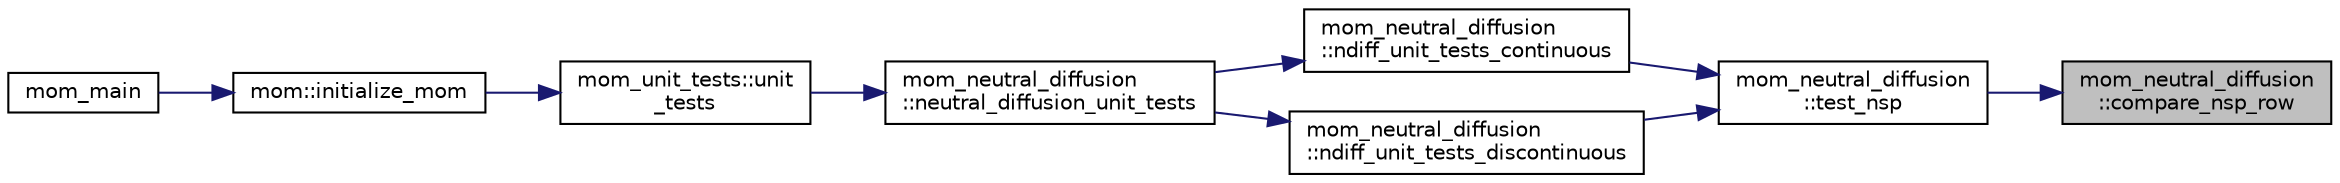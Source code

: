 digraph "mom_neutral_diffusion::compare_nsp_row"
{
 // INTERACTIVE_SVG=YES
 // LATEX_PDF_SIZE
  edge [fontname="Helvetica",fontsize="10",labelfontname="Helvetica",labelfontsize="10"];
  node [fontname="Helvetica",fontsize="10",shape=record];
  rankdir="RL";
  Node1 [label="mom_neutral_diffusion\l::compare_nsp_row",height=0.2,width=0.4,color="black", fillcolor="grey75", style="filled", fontcolor="black",tooltip="Compares a single row, k, of output from find_neutral_surface_positions()"];
  Node1 -> Node2 [dir="back",color="midnightblue",fontsize="10",style="solid",fontname="Helvetica"];
  Node2 [label="mom_neutral_diffusion\l::test_nsp",height=0.2,width=0.4,color="black", fillcolor="white", style="filled",URL="$namespacemom__neutral__diffusion.html#ab5eaa2002c1f6405f5037645bbca3101",tooltip="Returns true if output of find_neutral_surface_positions() does not match correct values,..."];
  Node2 -> Node3 [dir="back",color="midnightblue",fontsize="10",style="solid",fontname="Helvetica"];
  Node3 [label="mom_neutral_diffusion\l::ndiff_unit_tests_continuous",height=0.2,width=0.4,color="black", fillcolor="white", style="filled",URL="$namespacemom__neutral__diffusion.html#a9aaf0988f76c9992d8f1db48ce23bf34",tooltip="Returns true if unit tests of neutral_diffusion functions fail. Otherwise returns false."];
  Node3 -> Node4 [dir="back",color="midnightblue",fontsize="10",style="solid",fontname="Helvetica"];
  Node4 [label="mom_neutral_diffusion\l::neutral_diffusion_unit_tests",height=0.2,width=0.4,color="black", fillcolor="white", style="filled",URL="$namespacemom__neutral__diffusion.html#a6f91c93a6363fb39395796420f25fad2",tooltip="Returns true if unit tests of neutral_diffusion functions fail. Otherwise returns false."];
  Node4 -> Node5 [dir="back",color="midnightblue",fontsize="10",style="solid",fontname="Helvetica"];
  Node5 [label="mom_unit_tests::unit\l_tests",height=0.2,width=0.4,color="black", fillcolor="white", style="filled",URL="$namespacemom__unit__tests.html#a57645db02bc734c32de50d028ef906ac",tooltip="Calls unit tests for other modules. Note that if a unit test returns true, a FATAL error is triggered..."];
  Node5 -> Node6 [dir="back",color="midnightblue",fontsize="10",style="solid",fontname="Helvetica"];
  Node6 [label="mom::initialize_mom",height=0.2,width=0.4,color="black", fillcolor="white", style="filled",URL="$namespacemom.html#a96708b16215666edbfa5b46228f3a200",tooltip="Initialize MOM, including memory allocation, setting up parameters and diagnostics,..."];
  Node6 -> Node7 [dir="back",color="midnightblue",fontsize="10",style="solid",fontname="Helvetica"];
  Node7 [label="mom_main",height=0.2,width=0.4,color="black", fillcolor="white", style="filled",URL="$MOM__driver_8F90.html#a08fffeb2d8e8acbf9ed4609be6d258c6",tooltip=" "];
  Node2 -> Node8 [dir="back",color="midnightblue",fontsize="10",style="solid",fontname="Helvetica"];
  Node8 [label="mom_neutral_diffusion\l::ndiff_unit_tests_discontinuous",height=0.2,width=0.4,color="black", fillcolor="white", style="filled",URL="$namespacemom__neutral__diffusion.html#aa44f980bb24df5dc71913b32892b2f71",tooltip=" "];
  Node8 -> Node4 [dir="back",color="midnightblue",fontsize="10",style="solid",fontname="Helvetica"];
}
